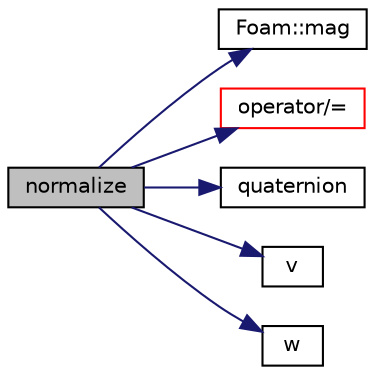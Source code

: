 digraph "normalize"
{
  bgcolor="transparent";
  edge [fontname="Helvetica",fontsize="10",labelfontname="Helvetica",labelfontsize="10"];
  node [fontname="Helvetica",fontsize="10",shape=record];
  rankdir="LR";
  Node1 [label="normalize",height=0.2,width=0.4,color="black", fillcolor="grey75", style="filled", fontcolor="black"];
  Node1 -> Node2 [color="midnightblue",fontsize="10",style="solid",fontname="Helvetica"];
  Node2 [label="Foam::mag",height=0.2,width=0.4,color="black",URL="$a10979.html#a929da2a3fdcf3dacbbe0487d3a330dae"];
  Node1 -> Node3 [color="midnightblue",fontsize="10",style="solid",fontname="Helvetica"];
  Node3 [label="operator/=",height=0.2,width=0.4,color="red",URL="$a02096.html#af73734c091d565857ef87bcd738e0509"];
  Node1 -> Node4 [color="midnightblue",fontsize="10",style="solid",fontname="Helvetica"];
  Node4 [label="quaternion",height=0.2,width=0.4,color="black",URL="$a02096.html#a13b30ba6a22a61f425cc22baf51e8e34",tooltip="Construct null. "];
  Node1 -> Node5 [color="midnightblue",fontsize="10",style="solid",fontname="Helvetica"];
  Node5 [label="v",height=0.2,width=0.4,color="black",URL="$a02096.html#a7769344d07ff72267a3d5d2882df60c2",tooltip="Vector part of the quaternion ( = axis of rotation) "];
  Node1 -> Node6 [color="midnightblue",fontsize="10",style="solid",fontname="Helvetica"];
  Node6 [label="w",height=0.2,width=0.4,color="black",URL="$a02096.html#ac8ee381a3fa16ce6d70ec6c11d4c2bfd",tooltip="Scalar part of the quaternion ( = cos(theta/2) for rotation) "];
}
